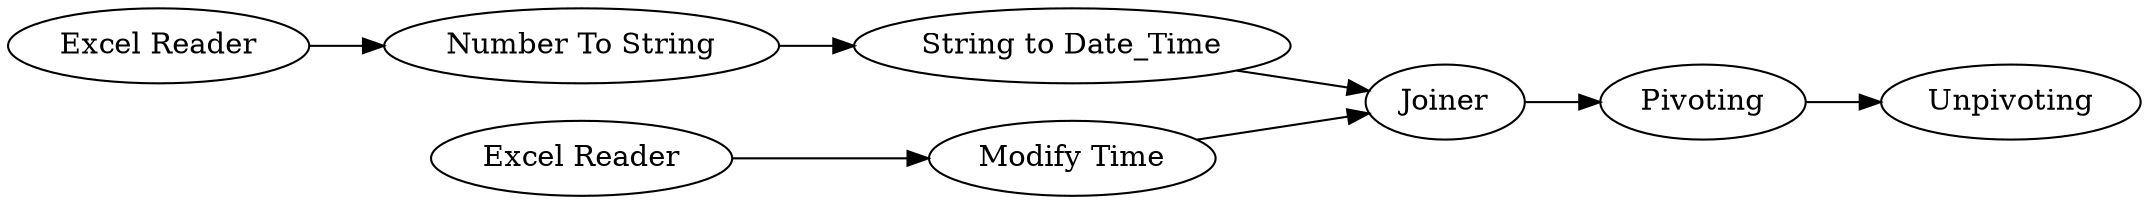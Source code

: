 digraph {
	7 -> 8
	4 -> 5
	2 -> 4
	5 -> 6
	6 -> 7
	1 -> 3
	3 -> 6
	5 [label="String to Date_Time"]
	1 [label="Excel Reader"]
	7 [label=Pivoting]
	4 [label="Number To String"]
	6 [label=Joiner]
	8 [label=Unpivoting]
	3 [label="Modify Time"]
	2 [label="Excel Reader"]
	rankdir=LR
}
